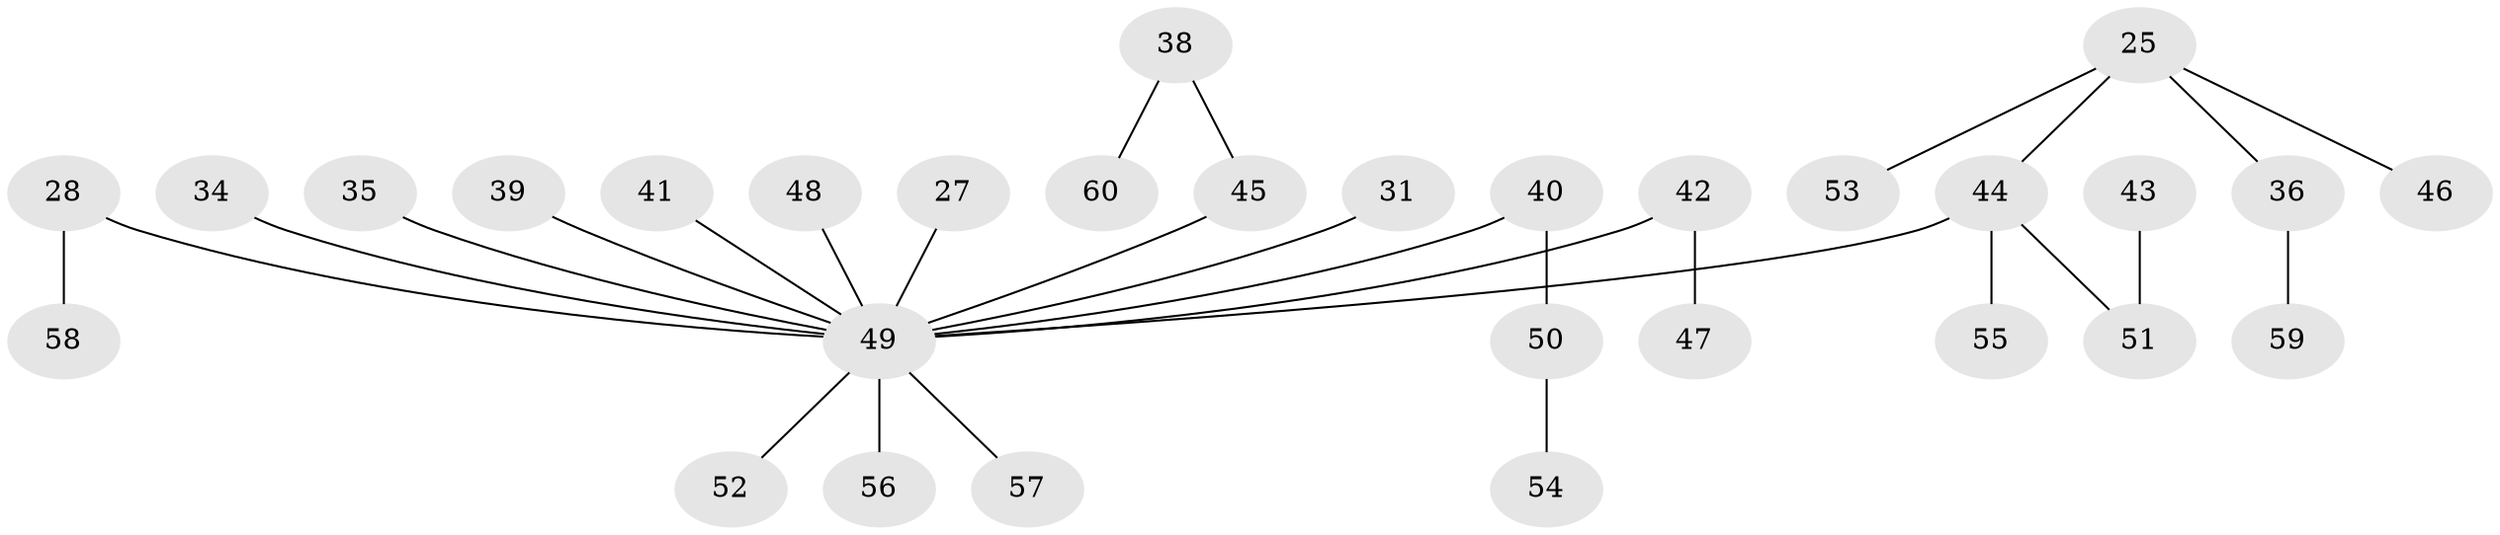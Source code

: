 // original degree distribution, {5: 0.06666666666666667, 2: 0.31666666666666665, 4: 0.05, 7: 0.016666666666666666, 1: 0.48333333333333334, 3: 0.06666666666666667}
// Generated by graph-tools (version 1.1) at 2025/52/03/09/25 04:52:55]
// undirected, 30 vertices, 29 edges
graph export_dot {
graph [start="1"]
  node [color=gray90,style=filled];
  25;
  27;
  28;
  31;
  34;
  35;
  36;
  38;
  39;
  40;
  41;
  42;
  43;
  44 [super="+16+20"];
  45 [super="+37"];
  46;
  47;
  48;
  49 [super="+5+3+7+6+14+12+9+2+8+13+15+18+10+17+26+19+21+22+23+30+33"];
  50;
  51 [super="+32"];
  52;
  53;
  54;
  55;
  56;
  57;
  58;
  59;
  60;
  25 -- 36;
  25 -- 46;
  25 -- 53;
  25 -- 44;
  27 -- 49;
  28 -- 58;
  28 -- 49;
  31 -- 49;
  34 -- 49;
  35 -- 49;
  36 -- 59;
  38 -- 60;
  38 -- 45;
  39 -- 49;
  40 -- 50;
  40 -- 49;
  41 -- 49;
  42 -- 47;
  42 -- 49;
  43 -- 51;
  44 -- 55;
  44 -- 49;
  44 -- 51;
  45 -- 49;
  48 -- 49;
  49 -- 56;
  49 -- 57;
  49 -- 52;
  50 -- 54;
}
